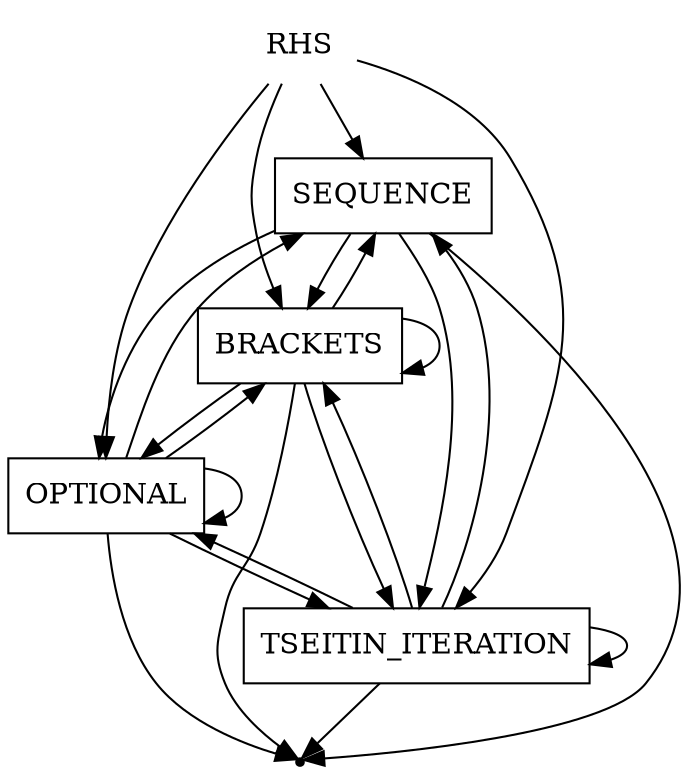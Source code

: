 digraph RHS {
    start [label=RHS shape=plaintext]
    A [label=SEQUENCE shape=box]
    B [label=BRACKETS shape=box]
    C [label=OPTIONAL shape=box]
    D [label=TSEITIN_ITERATION shape=box]
    end [label="" shape=point]
    start -> A
    start -> B
    start -> C
    start -> D
    A -> B
    A -> C
    A -> D
    A -> end
    B -> A
    B -> B
    B -> C
    B -> D
    B -> end
    C -> A
    C -> B
    C -> C
    C -> D
    C -> end
    D -> A
    D -> B
    D -> C
    D -> D
    D -> end
}

